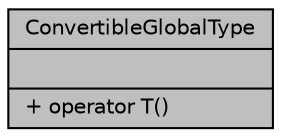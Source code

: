 digraph "ConvertibleGlobalType"
{
 // LATEX_PDF_SIZE
  bgcolor="transparent";
  edge [fontname="Helvetica",fontsize="10",labelfontname="Helvetica",labelfontsize="10"];
  node [fontname="Helvetica",fontsize="10",shape=record];
  Node1 [label="{ConvertibleGlobalType\n||+ operator T()\l}",height=0.2,width=0.4,color="black", fillcolor="grey75", style="filled", fontcolor="black",tooltip=" "];
}
